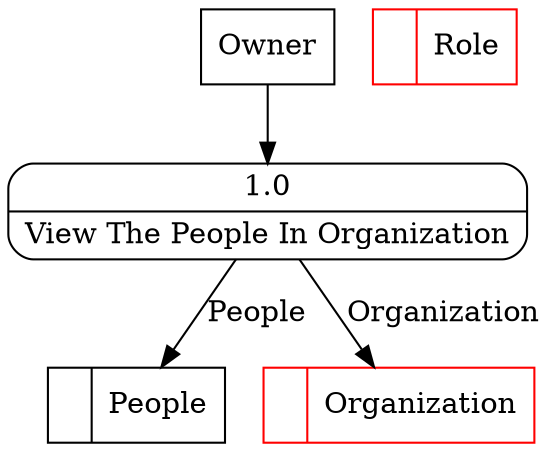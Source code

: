 digraph dfd2{ 
node[shape=record]
200 [label="<f0>  |<f1> People " ];
201 [label="<f0>  |<f1> Role " color=red];
202 [label="<f0>  |<f1> Organization " color=red];
203 [label="Owner" shape=box];
204 [label="{<f0> 1.0|<f1> View The People In Organization }" shape=Mrecord];
203 -> 204
204 -> 200 [label="People"]
204 -> 202 [label="Organization"]
}